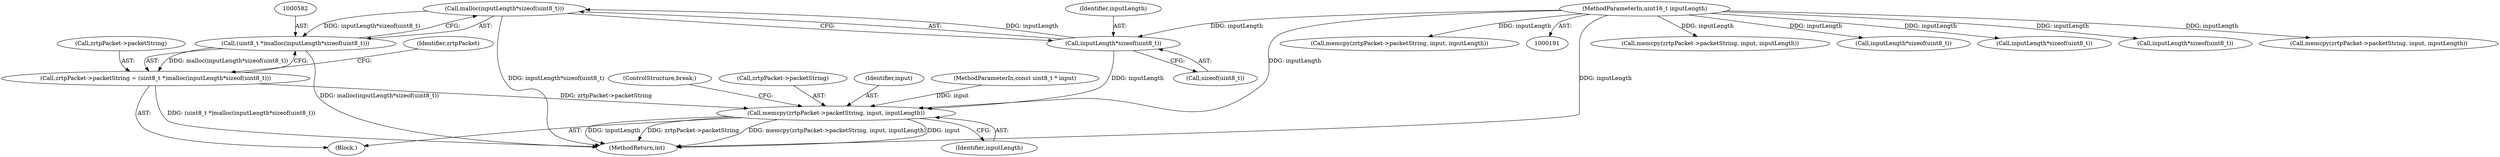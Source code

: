 digraph "0_bzrtp_bbb1e6e2f467ee4bd7b9a8c800e4f07343d7d99b@API" {
"1000583" [label="(Call,malloc(inputLength*sizeof(uint8_t)))"];
"1000584" [label="(Call,inputLength*sizeof(uint8_t))"];
"1000195" [label="(MethodParameterIn,uint16_t inputLength)"];
"1000581" [label="(Call,(uint8_t *)malloc(inputLength*sizeof(uint8_t)))"];
"1000577" [label="(Call,zrtpPacket->packetString = (uint8_t *)malloc(inputLength*sizeof(uint8_t)))"];
"1000588" [label="(Call,memcpy(zrtpPacket->packetString, input, inputLength))"];
"1000584" [label="(Call,inputLength*sizeof(uint8_t))"];
"1000586" [label="(Call,sizeof(uint8_t))"];
"1000594" [label="(ControlStructure,break;)"];
"1000581" [label="(Call,(uint8_t *)malloc(inputLength*sizeof(uint8_t)))"];
"1000585" [label="(Identifier,inputLength)"];
"1000891" [label="(Call,memcpy(zrtpPacket->packetString, input, inputLength))"];
"1000578" [label="(Call,zrtpPacket->packetString)"];
"1000887" [label="(Call,inputLength*sizeof(uint8_t))"];
"1000589" [label="(Call,zrtpPacket->packetString)"];
"1000583" [label="(Call,malloc(inputLength*sizeof(uint8_t)))"];
"1000593" [label="(Identifier,inputLength)"];
"1000588" [label="(Call,memcpy(zrtpPacket->packetString, input, inputLength))"];
"1000215" [label="(Block,)"];
"1001911" [label="(Call,inputLength*sizeof(uint8_t))"];
"1000592" [label="(Identifier,input)"];
"1001281" [label="(Call,inputLength*sizeof(uint8_t))"];
"1001915" [label="(Call,memcpy(zrtpPacket->packetString, input, inputLength))"];
"1001966" [label="(MethodReturn,int)"];
"1000195" [label="(MethodParameterIn,uint16_t inputLength)"];
"1000590" [label="(Identifier,zrtpPacket)"];
"1001285" [label="(Call,memcpy(zrtpPacket->packetString, input, inputLength))"];
"1000194" [label="(MethodParameterIn,const uint8_t * input)"];
"1000577" [label="(Call,zrtpPacket->packetString = (uint8_t *)malloc(inputLength*sizeof(uint8_t)))"];
"1000583" -> "1000581"  [label="AST: "];
"1000583" -> "1000584"  [label="CFG: "];
"1000584" -> "1000583"  [label="AST: "];
"1000581" -> "1000583"  [label="CFG: "];
"1000583" -> "1001966"  [label="DDG: inputLength*sizeof(uint8_t)"];
"1000583" -> "1000581"  [label="DDG: inputLength*sizeof(uint8_t)"];
"1000584" -> "1000583"  [label="DDG: inputLength"];
"1000584" -> "1000586"  [label="CFG: "];
"1000585" -> "1000584"  [label="AST: "];
"1000586" -> "1000584"  [label="AST: "];
"1000195" -> "1000584"  [label="DDG: inputLength"];
"1000584" -> "1000588"  [label="DDG: inputLength"];
"1000195" -> "1000191"  [label="AST: "];
"1000195" -> "1001966"  [label="DDG: inputLength"];
"1000195" -> "1000588"  [label="DDG: inputLength"];
"1000195" -> "1000887"  [label="DDG: inputLength"];
"1000195" -> "1000891"  [label="DDG: inputLength"];
"1000195" -> "1001281"  [label="DDG: inputLength"];
"1000195" -> "1001285"  [label="DDG: inputLength"];
"1000195" -> "1001911"  [label="DDG: inputLength"];
"1000195" -> "1001915"  [label="DDG: inputLength"];
"1000581" -> "1000577"  [label="AST: "];
"1000582" -> "1000581"  [label="AST: "];
"1000577" -> "1000581"  [label="CFG: "];
"1000581" -> "1001966"  [label="DDG: malloc(inputLength*sizeof(uint8_t))"];
"1000581" -> "1000577"  [label="DDG: malloc(inputLength*sizeof(uint8_t))"];
"1000577" -> "1000215"  [label="AST: "];
"1000578" -> "1000577"  [label="AST: "];
"1000590" -> "1000577"  [label="CFG: "];
"1000577" -> "1001966"  [label="DDG: (uint8_t *)malloc(inputLength*sizeof(uint8_t))"];
"1000577" -> "1000588"  [label="DDG: zrtpPacket->packetString"];
"1000588" -> "1000215"  [label="AST: "];
"1000588" -> "1000593"  [label="CFG: "];
"1000589" -> "1000588"  [label="AST: "];
"1000592" -> "1000588"  [label="AST: "];
"1000593" -> "1000588"  [label="AST: "];
"1000594" -> "1000588"  [label="CFG: "];
"1000588" -> "1001966"  [label="DDG: zrtpPacket->packetString"];
"1000588" -> "1001966"  [label="DDG: memcpy(zrtpPacket->packetString, input, inputLength)"];
"1000588" -> "1001966"  [label="DDG: input"];
"1000588" -> "1001966"  [label="DDG: inputLength"];
"1000194" -> "1000588"  [label="DDG: input"];
}
